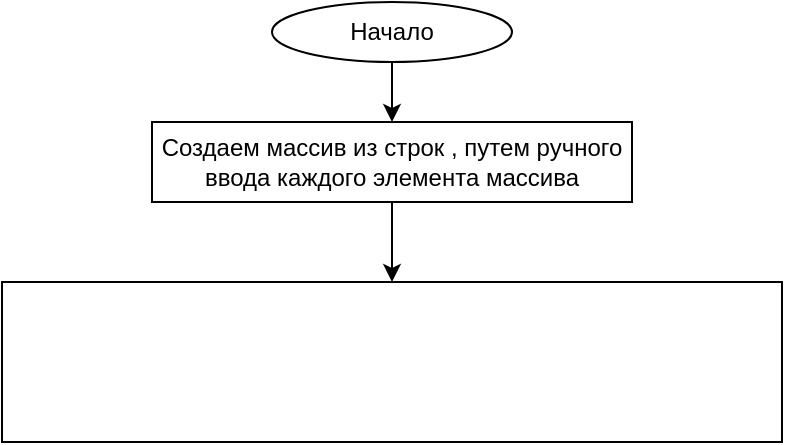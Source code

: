 <mxfile>
    <diagram id="Crcx2El_cxQW_zQhNYuJ" name="Страница 1">
        <mxGraphModel dx="1122" dy="465" grid="1" gridSize="10" guides="1" tooltips="1" connect="1" arrows="1" fold="1" page="1" pageScale="1" pageWidth="827" pageHeight="1169" math="0" shadow="0">
            <root>
                <mxCell id="0"/>
                <mxCell id="1" parent="0"/>
                <mxCell id="4" value="" style="edgeStyle=none;html=1;" edge="1" parent="1" source="2" target="3">
                    <mxGeometry relative="1" as="geometry"/>
                </mxCell>
                <mxCell id="2" value="Начало" style="ellipse;whiteSpace=wrap;html=1;" parent="1" vertex="1">
                    <mxGeometry x="340" y="20" width="120" height="30" as="geometry"/>
                </mxCell>
                <mxCell id="6" value="" style="edgeStyle=none;html=1;" edge="1" parent="1" source="3" target="5">
                    <mxGeometry relative="1" as="geometry"/>
                </mxCell>
                <mxCell id="3" value="Создаем массив из строк , путем ручного ввода каждого элемента массива" style="rounded=0;whiteSpace=wrap;html=1;" parent="1" vertex="1">
                    <mxGeometry x="280" y="80" width="240" height="40" as="geometry"/>
                </mxCell>
                <mxCell id="5" value="&lt;div style=&quot;font-family: &amp;#34;consolas&amp;#34; , &amp;#34;courier new&amp;#34; , monospace ; line-height: 24px&quot;&gt;&lt;font style=&quot;font-size: 12px&quot; color=&quot;#ffffff&quot;&gt;Задаем длину элемента по которй будем искать элементы, длина которых меньше либо равна 3 символа&amp;nbsp;&lt;/font&gt;&lt;/div&gt;&lt;div style=&quot;font-family: &amp;#34;consolas&amp;#34; , &amp;#34;courier new&amp;#34; , monospace ; line-height: 24px&quot;&gt;&lt;font size=&quot;3&quot; color=&quot;#ffffff&quot;&gt;length = 3&lt;/font&gt;&lt;/div&gt;" style="whiteSpace=wrap;html=1;rounded=0;" vertex="1" parent="1">
                    <mxGeometry x="205" y="160" width="390" height="80" as="geometry"/>
                </mxCell>
            </root>
        </mxGraphModel>
    </diagram>
</mxfile>